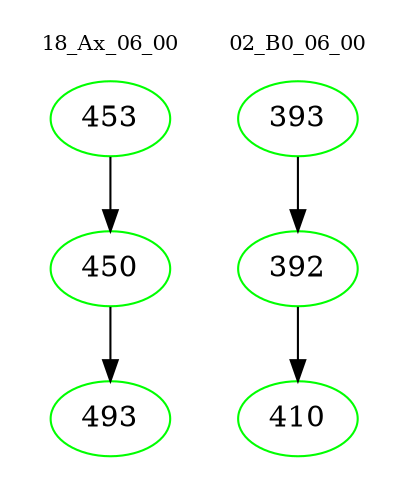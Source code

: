 digraph{
subgraph cluster_0 {
color = white
label = "18_Ax_06_00";
fontsize=10;
T0_453 [label="453", color="green"]
T0_453 -> T0_450 [color="black"]
T0_450 [label="450", color="green"]
T0_450 -> T0_493 [color="black"]
T0_493 [label="493", color="green"]
}
subgraph cluster_1 {
color = white
label = "02_B0_06_00";
fontsize=10;
T1_393 [label="393", color="green"]
T1_393 -> T1_392 [color="black"]
T1_392 [label="392", color="green"]
T1_392 -> T1_410 [color="black"]
T1_410 [label="410", color="green"]
}
}
